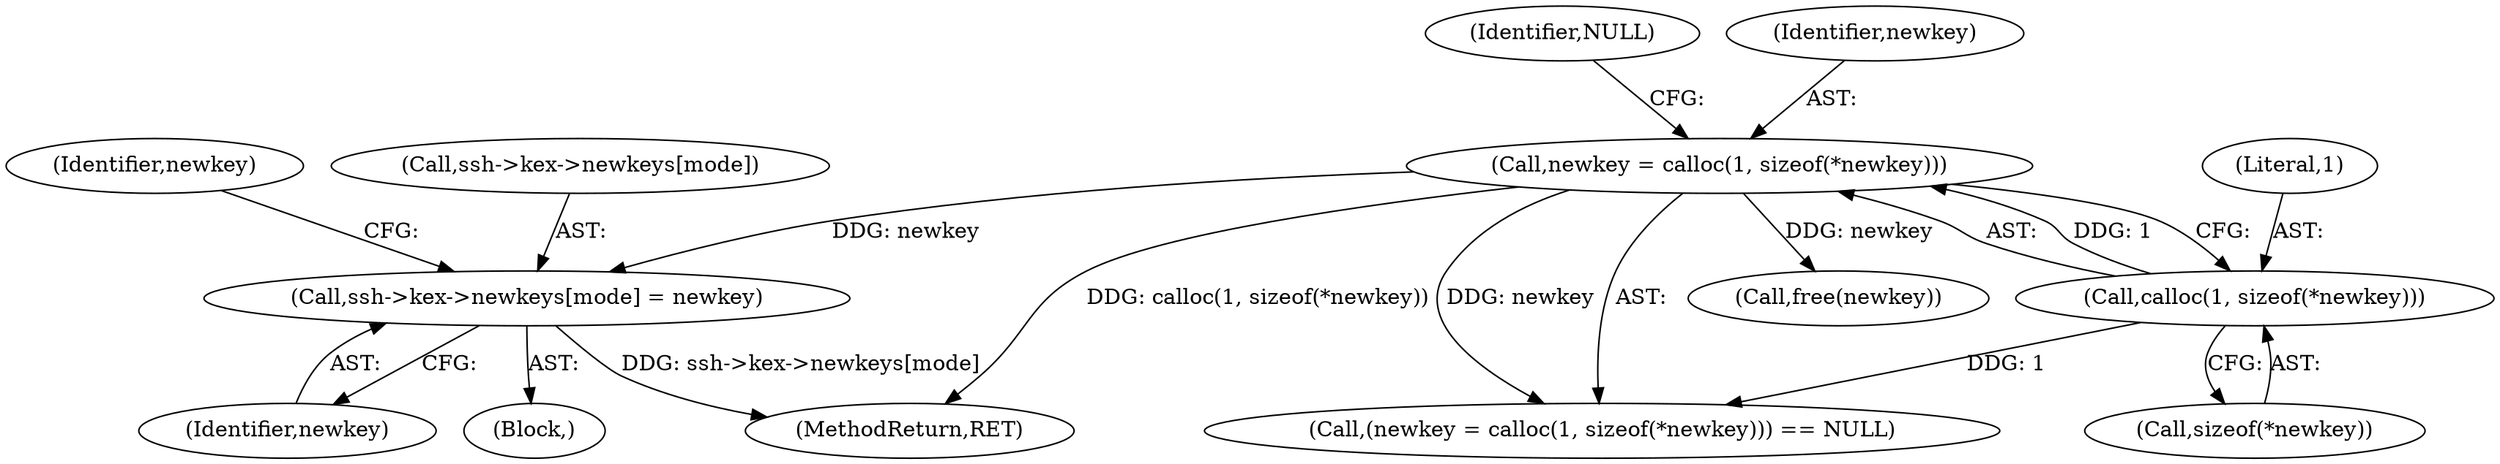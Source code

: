 digraph "0_src_3095060f479b86288e31c79ecbc5131a66bcd2f9_2@array" {
"1000396" [label="(Call,ssh->kex->newkeys[mode] = newkey)"];
"1000122" [label="(Call,newkey = calloc(1, sizeof(*newkey)))"];
"1000124" [label="(Call,calloc(1, sizeof(*newkey)))"];
"1000406" [label="(Identifier,newkey)"];
"1000126" [label="(Call,sizeof(*newkey))"];
"1000124" [label="(Call,calloc(1, sizeof(*newkey)))"];
"1000121" [label="(Call,(newkey = calloc(1, sizeof(*newkey))) == NULL)"];
"1000396" [label="(Call,ssh->kex->newkeys[mode] = newkey)"];
"1000104" [label="(Block,)"];
"1000404" [label="(Identifier,newkey)"];
"1000397" [label="(Call,ssh->kex->newkeys[mode])"];
"1000125" [label="(Literal,1)"];
"1000129" [label="(Identifier,NULL)"];
"1000418" [label="(MethodReturn,RET)"];
"1000412" [label="(Call,free(newkey))"];
"1000122" [label="(Call,newkey = calloc(1, sizeof(*newkey)))"];
"1000123" [label="(Identifier,newkey)"];
"1000396" -> "1000104"  [label="AST: "];
"1000396" -> "1000404"  [label="CFG: "];
"1000397" -> "1000396"  [label="AST: "];
"1000404" -> "1000396"  [label="AST: "];
"1000406" -> "1000396"  [label="CFG: "];
"1000396" -> "1000418"  [label="DDG: ssh->kex->newkeys[mode]"];
"1000122" -> "1000396"  [label="DDG: newkey"];
"1000122" -> "1000121"  [label="AST: "];
"1000122" -> "1000124"  [label="CFG: "];
"1000123" -> "1000122"  [label="AST: "];
"1000124" -> "1000122"  [label="AST: "];
"1000129" -> "1000122"  [label="CFG: "];
"1000122" -> "1000418"  [label="DDG: calloc(1, sizeof(*newkey))"];
"1000122" -> "1000121"  [label="DDG: newkey"];
"1000124" -> "1000122"  [label="DDG: 1"];
"1000122" -> "1000412"  [label="DDG: newkey"];
"1000124" -> "1000126"  [label="CFG: "];
"1000125" -> "1000124"  [label="AST: "];
"1000126" -> "1000124"  [label="AST: "];
"1000124" -> "1000121"  [label="DDG: 1"];
}

